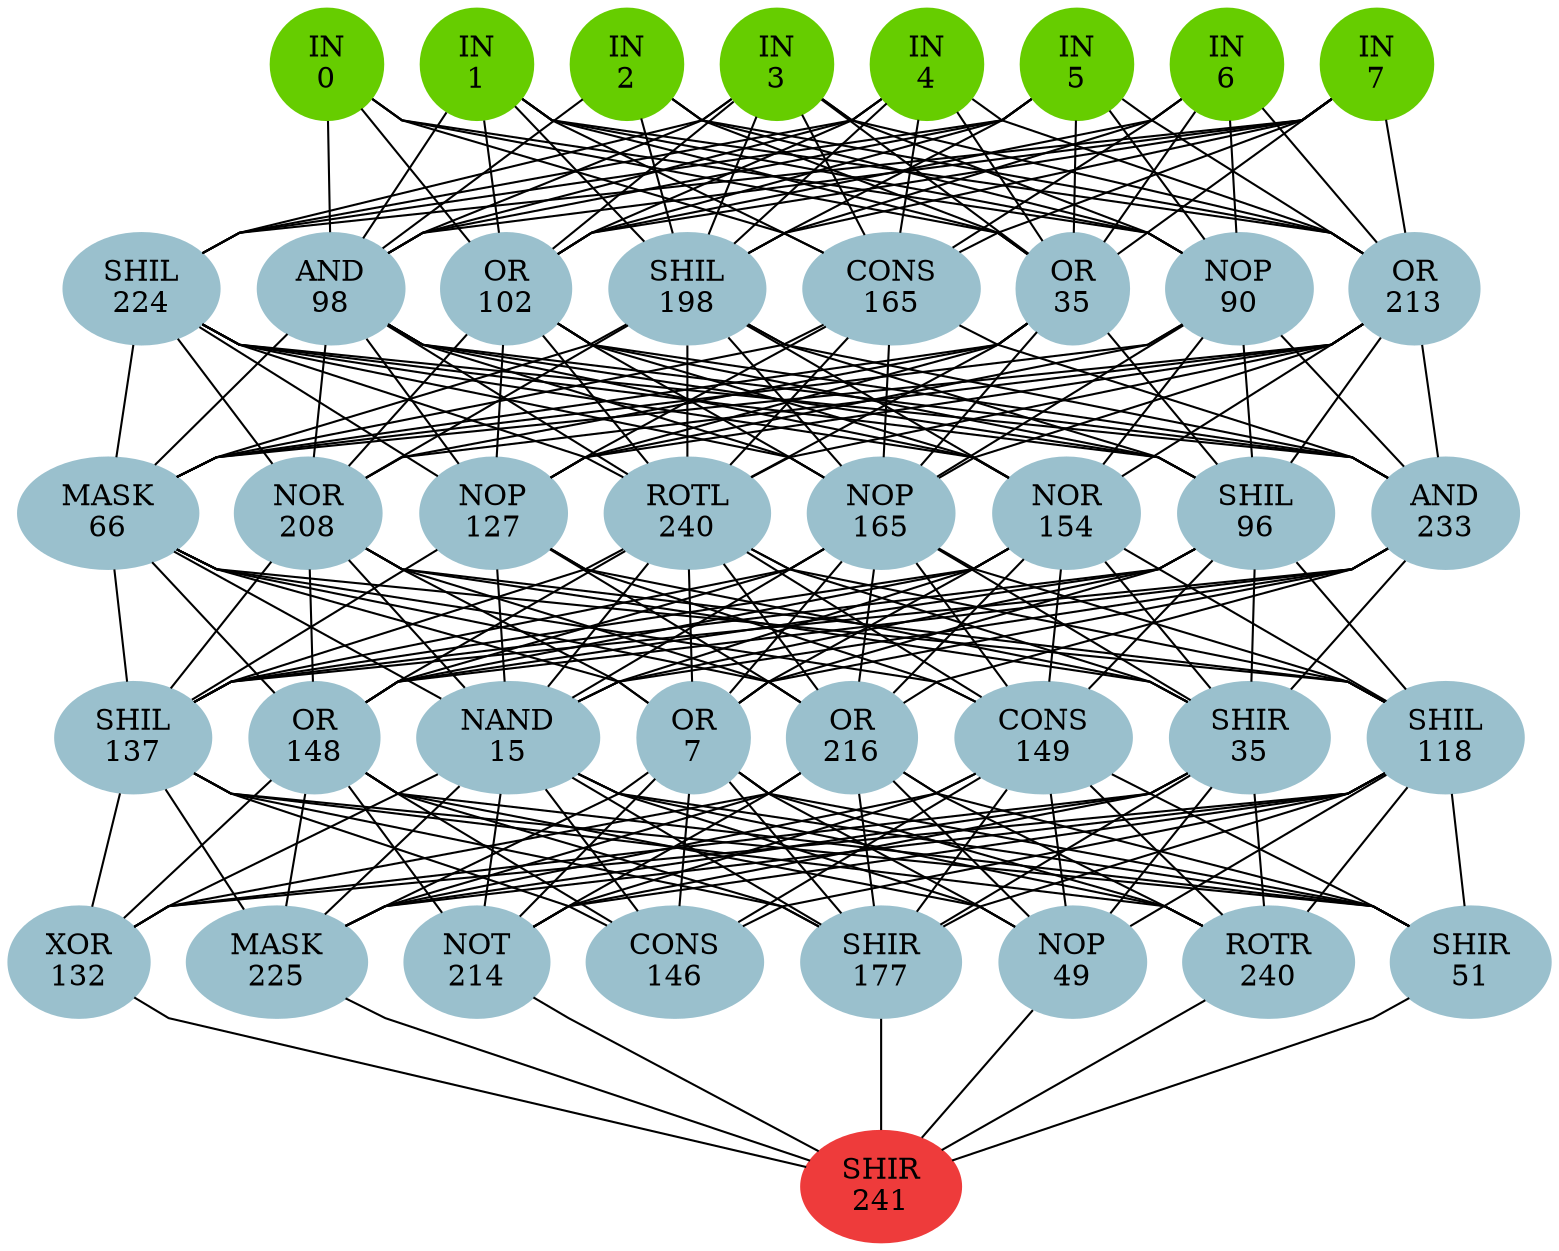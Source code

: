 graph EACircuit {
rankdir=BT;
ranksep=0.75;
ordering=out;
splines=polyline;
node [style=filled, color=lightblue2];

{ rank=same;
node [color=chartreuse3];
"-1_0"[label="IN\n0"];
node [color=chartreuse3];
"-1_1"[label="IN\n1"];
node [color=chartreuse3];
"-1_2"[label="IN\n2"];
node [color=chartreuse3];
"-1_3"[label="IN\n3"];
node [color=chartreuse3];
"-1_4"[label="IN\n4"];
node [color=chartreuse3];
"-1_5"[label="IN\n5"];
node [color=chartreuse3];
"-1_6"[label="IN\n6"];
node [color=chartreuse3];
"-1_7"[label="IN\n7"];
}
{ rank=same;
node [color=lightblue3];
"0_0"[label="SHIL\n224"];
node [color=lightblue3];
"0_1"[label="AND\n98"];
node [color=lightblue3];
"0_2"[label="OR\n102"];
node [color=lightblue3];
"0_3"[label="SHIL\n198"];
node [color=lightblue3];
"0_4"[label="CONS\n165"];
node [color=lightblue3];
"0_5"[label="OR\n35"];
node [color=lightblue3];
"0_6"[label="NOP\n90"];
node [color=lightblue3];
"0_7"[label="OR\n213"];
}
{ rank=same;
node [color=lightblue3];
"1_0"[label="MASK\n66"];
node [color=lightblue3];
"1_1"[label="NOR\n208"];
node [color=lightblue3];
"1_2"[label="NOP\n127"];
node [color=lightblue3];
"1_3"[label="ROTL\n240"];
node [color=lightblue3];
"1_4"[label="NOP\n165"];
node [color=lightblue3];
"1_5"[label="NOR\n154"];
node [color=lightblue3];
"1_6"[label="SHIL\n96"];
node [color=lightblue3];
"1_7"[label="AND\n233"];
}
{ rank=same;
node [color=lightblue3];
"2_0"[label="SHIL\n137"];
node [color=lightblue3];
"2_1"[label="OR\n148"];
node [color=lightblue3];
"2_2"[label="NAND\n15"];
node [color=lightblue3];
"2_3"[label="OR\n7"];
node [color=lightblue3];
"2_4"[label="OR\n216"];
node [color=lightblue3];
"2_5"[label="CONS\n149"];
node [color=lightblue3];
"2_6"[label="SHIR\n35"];
node [color=lightblue3];
"2_7"[label="SHIL\n118"];
}
{ rank=same;
node [color=lightblue3];
"3_0"[label="XOR\n132"];
node [color=lightblue3];
"3_1"[label="MASK\n225"];
node [color=lightblue3];
"3_2"[label="NOT\n214"];
node [color=lightblue3];
"3_3"[label="CONS\n146"];
node [color=lightblue3];
"3_4"[label="SHIR\n177"];
node [color=lightblue3];
"3_5"[label="NOP\n49"];
node [color=lightblue3];
"3_6"[label="ROTR\n240"];
node [color=lightblue3];
"3_7"[label="SHIR\n51"];
}
{ rank=same;
node [color=brown2];
"4_0"[label="SHIR\n241"];
}
edge[style=invis];
"-1_0" -- "-1_1" -- "-1_2" -- "-1_3" -- "-1_4" -- "-1_5" -- "-1_6" -- "-1_7";
"0_0" -- "0_1" -- "0_2" -- "0_3" -- "0_4" -- "0_5" -- "0_6" -- "0_7";
"1_0" -- "1_1" -- "1_2" -- "1_3" -- "1_4" -- "1_5" -- "1_6" -- "1_7";
"2_0" -- "2_1" -- "2_2" -- "2_3" -- "2_4" -- "2_5" -- "2_6" -- "2_7";
"3_0" -- "3_1" -- "3_2" -- "3_3" -- "3_4" -- "3_5" -- "3_6" -- "3_7";
"4_0" -- "4_0";
edge[style=solid];
"0_0" -- "-1_3";
"0_0" -- "-1_4";
"0_0" -- "-1_5";
"0_0" -- "-1_7";
"0_1" -- "-1_0";
"0_1" -- "-1_1";
"0_1" -- "-1_2";
"0_1" -- "-1_3";
"0_1" -- "-1_4";
"0_1" -- "-1_5";
"0_1" -- "-1_7";
"0_2" -- "-1_0";
"0_2" -- "-1_1";
"0_2" -- "-1_3";
"0_2" -- "-1_4";
"0_2" -- "-1_5";
"0_2" -- "-1_6";
"0_2" -- "-1_7";
"0_3" -- "-1_1";
"0_3" -- "-1_2";
"0_3" -- "-1_3";
"0_3" -- "-1_4";
"0_3" -- "-1_5";
"0_3" -- "-1_6";
"0_3" -- "-1_7";
"0_4" -- "-1_0";
"0_4" -- "-1_1";
"0_4" -- "-1_3";
"0_4" -- "-1_4";
"0_4" -- "-1_6";
"0_4" -- "-1_7";
"0_5" -- "-1_0";
"0_5" -- "-1_1";
"0_5" -- "-1_2";
"0_5" -- "-1_3";
"0_5" -- "-1_4";
"0_5" -- "-1_5";
"0_5" -- "-1_6";
"0_5" -- "-1_7";
"0_6" -- "-1_0";
"0_6" -- "-1_1";
"0_6" -- "-1_2";
"0_6" -- "-1_3";
"0_6" -- "-1_5";
"0_6" -- "-1_6";
"0_7" -- "-1_1";
"0_7" -- "-1_2";
"0_7" -- "-1_3";
"0_7" -- "-1_4";
"0_7" -- "-1_5";
"0_7" -- "-1_6";
"0_7" -- "-1_7";
"1_0" -- "0_0";
"1_0" -- "0_1";
"1_0" -- "0_3";
"1_0" -- "0_4";
"1_0" -- "0_5";
"1_0" -- "0_6";
"1_0" -- "0_7";
"1_1" -- "0_0";
"1_1" -- "0_1";
"1_1" -- "0_2";
"1_1" -- "0_3";
"1_1" -- "0_5";
"1_1" -- "0_7";
"1_2" -- "0_0";
"1_2" -- "0_1";
"1_2" -- "0_2";
"1_2" -- "0_4";
"1_2" -- "0_5";
"1_2" -- "0_6";
"1_2" -- "0_7";
"1_3" -- "0_0";
"1_3" -- "0_1";
"1_3" -- "0_2";
"1_3" -- "0_3";
"1_3" -- "0_4";
"1_3" -- "0_5";
"1_3" -- "0_7";
"1_4" -- "0_0";
"1_4" -- "0_1";
"1_4" -- "0_2";
"1_4" -- "0_3";
"1_4" -- "0_4";
"1_4" -- "0_5";
"1_4" -- "0_6";
"1_4" -- "0_7";
"1_5" -- "0_0";
"1_5" -- "0_1";
"1_5" -- "0_2";
"1_5" -- "0_3";
"1_5" -- "0_6";
"1_5" -- "0_7";
"1_6" -- "0_0";
"1_6" -- "0_1";
"1_6" -- "0_2";
"1_6" -- "0_3";
"1_6" -- "0_5";
"1_6" -- "0_6";
"1_6" -- "0_7";
"1_7" -- "0_0";
"1_7" -- "0_1";
"1_7" -- "0_2";
"1_7" -- "0_3";
"1_7" -- "0_4";
"1_7" -- "0_6";
"1_7" -- "0_7";
"2_0" -- "1_0";
"2_0" -- "1_1";
"2_0" -- "1_2";
"2_0" -- "1_3";
"2_0" -- "1_4";
"2_0" -- "1_5";
"2_0" -- "1_6";
"2_0" -- "1_7";
"2_1" -- "1_0";
"2_1" -- "1_1";
"2_1" -- "1_3";
"2_1" -- "1_4";
"2_1" -- "1_5";
"2_1" -- "1_6";
"2_1" -- "1_7";
"2_2" -- "1_0";
"2_2" -- "1_1";
"2_2" -- "1_2";
"2_2" -- "1_3";
"2_2" -- "1_4";
"2_2" -- "1_5";
"2_2" -- "1_6";
"2_2" -- "1_7";
"2_3" -- "1_0";
"2_3" -- "1_1";
"2_3" -- "1_3";
"2_3" -- "1_4";
"2_3" -- "1_5";
"2_3" -- "1_6";
"2_3" -- "1_7";
"2_4" -- "1_0";
"2_4" -- "1_1";
"2_4" -- "1_2";
"2_4" -- "1_3";
"2_4" -- "1_4";
"2_4" -- "1_5";
"2_4" -- "1_7";
"2_5" -- "1_0";
"2_5" -- "1_2";
"2_5" -- "1_3";
"2_5" -- "1_4";
"2_5" -- "1_5";
"2_5" -- "1_6";
"2_6" -- "1_1";
"2_6" -- "1_2";
"2_6" -- "1_3";
"2_6" -- "1_4";
"2_6" -- "1_5";
"2_6" -- "1_6";
"2_6" -- "1_7";
"2_7" -- "1_0";
"2_7" -- "1_1";
"2_7" -- "1_3";
"2_7" -- "1_4";
"2_7" -- "1_5";
"2_7" -- "1_6";
"3_0" -- "2_0";
"3_0" -- "2_1";
"3_0" -- "2_2";
"3_0" -- "2_4";
"3_0" -- "2_6";
"3_0" -- "2_7";
"3_1" -- "2_0";
"3_1" -- "2_1";
"3_1" -- "2_2";
"3_1" -- "2_3";
"3_1" -- "2_4";
"3_1" -- "2_5";
"3_1" -- "2_6";
"3_1" -- "2_7";
"3_2" -- "2_1";
"3_2" -- "2_2";
"3_2" -- "2_3";
"3_2" -- "2_4";
"3_2" -- "2_5";
"3_2" -- "2_6";
"3_2" -- "2_7";
"3_3" -- "2_0";
"3_3" -- "2_1";
"3_3" -- "2_2";
"3_3" -- "2_3";
"3_3" -- "2_5";
"3_3" -- "2_7";
"3_4" -- "2_0";
"3_4" -- "2_1";
"3_4" -- "2_2";
"3_4" -- "2_3";
"3_4" -- "2_4";
"3_4" -- "2_5";
"3_4" -- "2_6";
"3_4" -- "2_7";
"3_5" -- "2_1";
"3_5" -- "2_2";
"3_5" -- "2_3";
"3_5" -- "2_4";
"3_5" -- "2_5";
"3_5" -- "2_6";
"3_5" -- "2_7";
"3_6" -- "2_0";
"3_6" -- "2_2";
"3_6" -- "2_3";
"3_6" -- "2_4";
"3_6" -- "2_5";
"3_6" -- "2_6";
"3_6" -- "2_7";
"3_7" -- "2_0";
"3_7" -- "2_1";
"3_7" -- "2_2";
"3_7" -- "2_3";
"3_7" -- "2_4";
"3_7" -- "2_5";
"3_7" -- "2_7";
"4_0" -- "3_0";
"4_0" -- "3_1";
"4_0" -- "3_2";
"4_0" -- "3_4";
"4_0" -- "3_5";
"4_0" -- "3_6";
"4_0" -- "3_7";
}